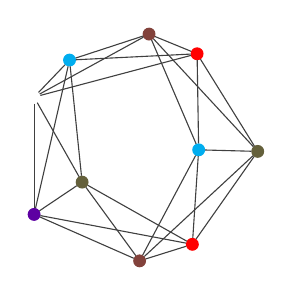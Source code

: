 \begin{tikzpicture}[scale=1]
  \tikzstyle{every node}=[draw,circle,fill=gray,inner sep=1.5]
  \path (1.2,10.0) node [white] (v0) {};
  \path (3.27,10.55) node [red] (v1) {};
  \path (3.29,9.33) node [cyan] (v2) {};
  \path (3.21,8.13) node [red] (v3) {};
  \path (1.2,8.51) node [color={rgb:red,75;green,0;blue,130}] (v4) {};
  \path (1.65,10.47) node [cyan] (v5) {};
  \path (2.66,10.8) node [color={rgb:red,250;green,128;blue,114}] (v6) {};
  \path (4.04,9.31) node [color={rgb:red,240;green,230;blue,140}] (v7) {};
  \path (2.54,7.92) node [color={rgb:red,250;green,128;blue,114}] (v8) {};
  \path (1.81,8.92) node [color={rgb:red,240;green,230;blue,140}] (v9) {};
  \tikzstyle{every path}=[];
  \draw [darkgray] (v0)--(v1);
  \draw [darkgray] (v0)--(v4);
  \draw [darkgray] (v0)--(v5);
  \draw [darkgray] (v0)--(v6);
  \draw [darkgray] (v0)--(v9);
  \draw [darkgray] (v1)--(v5);
  \draw [darkgray] (v1)--(v6);
  \draw [darkgray] (v1)--(v2);
  \draw [darkgray] (v1)--(v7);
  \draw [darkgray] (v4)--(v5);
  \draw [darkgray] (v4)--(v9);
  \draw [darkgray] (v4)--(v8);
  \draw [darkgray] (v5)--(v6);
  \draw [darkgray] (v5)--(v9);
  \draw [darkgray] (v6)--(v7);
  \draw [darkgray] (v2)--(v6);
  \draw [darkgray] (v2)--(v7);
  \draw [darkgray] (v2)--(v3);
  \draw [darkgray] (v2)--(v8);
  \draw [darkgray] (v7)--(v8);
  \draw [darkgray] (v3)--(v4);
  \draw [darkgray] (v3)--(v9);
  \draw [darkgray] (v3)--(v7);
  \draw [darkgray] (v3)--(v8);
  \draw [darkgray] (v8)--(v9);
\end{tikzpicture}
